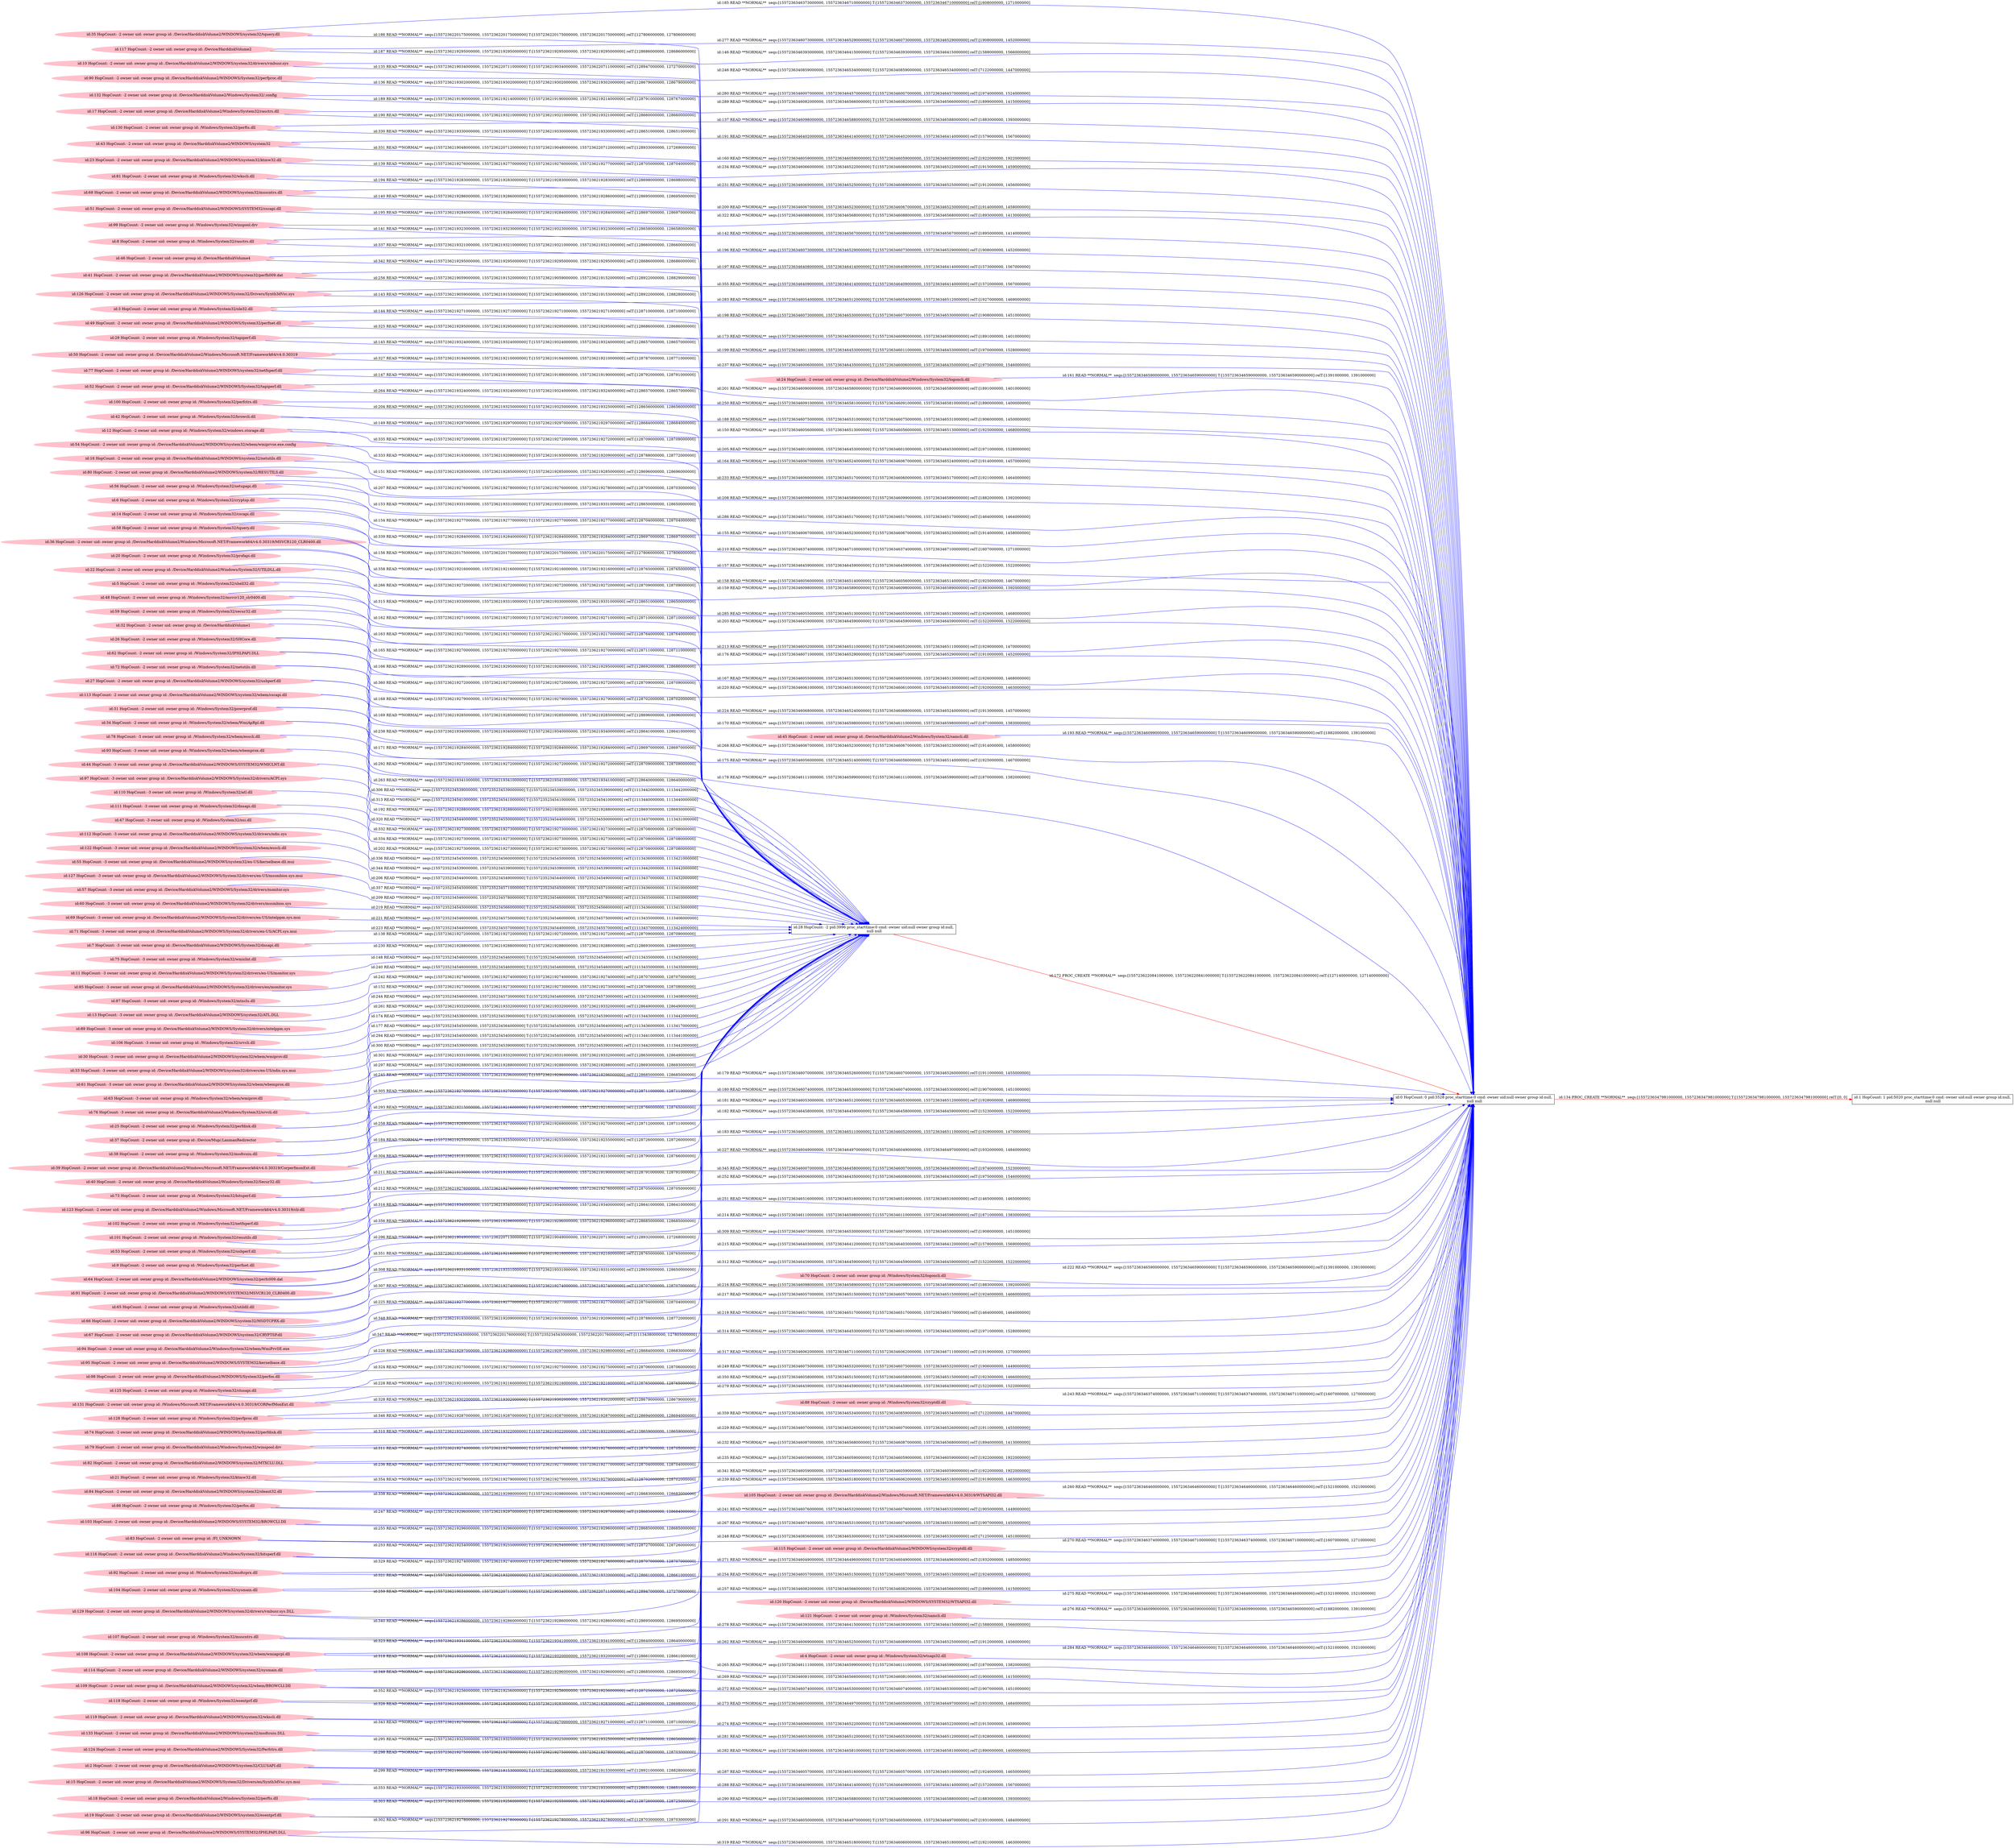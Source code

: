 digraph  {
rankdir=LR
"0"[color=black,label="id:0 HopCount: 0 pid:3528 proc_starttime:0 cmd: owner uid:null owner group id:null,\n null null", shape=box,style=solid];
"1"[color=black,label="id:1 HopCount: 1 pid:5020 proc_starttime:0 cmd: owner uid:null owner group id:null,\n null null", shape=box,style=solid];
"0" -> "1" [id=134,__obj="PROC_CREATE"color=red,label="id:134 PROC_CREATE **NORMAL**  seqs:[1557236347981000000, 1557236347981000000] T:[1557236347981000000, 1557236347981000000] relT:[0, 0]",style=solid];
"10"[color=pink,label="id:10 HopCount: -2 owner uid: owner group id: /Device/HarddiskVolume2/WINDOWS/system32/drivers/vmbusr.sys ", shape=oval,style=filled];
"28"[color=black,label="id:28 HopCount: -2 pid:3996 proc_starttime:0 cmd: owner uid:null owner group id:null,\n null null", shape=box,style=solid];
"10" -> "28" [id=135,__obj="READ"color=blue,label="id:135 READ **NORMAL**  seqs:[1557236219034000000, 1557236220711000000] T:[1557236219034000000, 1557236220711000000] relT:[128947000000, 127270000000]",style=solid];
"90"[color=pink,label="id:90 HopCount: -2 owner uid: owner group id: /Device/HarddiskVolume2/WINDOWS/System32/perfproc.dll ", shape=oval,style=filled];
"90" -> "28" [id=136,__obj="READ"color=blue,label="id:136 READ **NORMAL**  seqs:[1557236219302000000, 1557236219302000000] T:[1557236219302000000, 1557236219302000000] relT:[128679000000, 128679000000]",style=solid];
"130"[color=pink,label="id:130 HopCount: -2 owner uid: owner group id: /Windows/System32/perfts.dll ", shape=oval,style=filled];
"130" -> "0" [id=137,__obj="READ"color=blue,label="id:137 READ **NORMAL**  seqs:[1557236346098000000, 1557236346588000000] T:[1557236346098000000, 1557236346588000000] relT:[1883000000, 1393000000]",style=solid];
"7"[color=pink,label="id:7 HopCount: -3 owner uid: owner group id: /Device/HarddiskVolume2/WINDOWS/System32/dnsapi.dll ", shape=oval,style=filled];
"7" -> "28" [id=138,__obj="READ"color=blue,label="id:138 READ **NORMAL**  seqs:[1557236219272000000, 1557236219272000000] T:[1557236219272000000, 1557236219272000000] relT:[128709000000, 128709000000]",style=solid];
"23"[color=pink,label="id:23 HopCount: -2 owner uid: owner group id: /Device/HarddiskVolume2/WINDOWS/system32/ktmw32.dll ", shape=oval,style=filled];
"23" -> "28" [id=139,__obj="READ"color=blue,label="id:139 READ **NORMAL**  seqs:[1557236219276000000, 1557236219277000000] T:[1557236219276000000, 1557236219277000000] relT:[128705000000, 128704000000]",style=solid];
"68"[color=pink,label="id:68 HopCount: -2 owner uid: owner group id: /Device/HarddiskVolume2/WINDOWS/system32/msscntrs.dll ", shape=oval,style=filled];
"68" -> "28" [id=140,__obj="READ"color=blue,label="id:140 READ **NORMAL**  seqs:[1557236219286000000, 1557236219286000000] T:[1557236219286000000, 1557236219286000000] relT:[128695000000, 128695000000]",style=solid];
"99"[color=pink,label="id:99 HopCount: -2 owner uid: owner group id: /Windows/System32/winspool.drv ", shape=oval,style=filled];
"99" -> "28" [id=141,__obj="READ"color=blue,label="id:141 READ **NORMAL**  seqs:[1557236219323000000, 1557236219323000000] T:[1557236219323000000, 1557236219323000000] relT:[128658000000, 128658000000]",style=solid];
"8"[color=pink,label="id:8 HopCount: -2 owner uid: owner group id: /Windows/System32/rasctrs.dll ", shape=oval,style=filled];
"8" -> "0" [id=142,__obj="READ"color=blue,label="id:142 READ **NORMAL**  seqs:[1557236346086000000, 1557236346567000000] T:[1557236346086000000, 1557236346567000000] relT:[1895000000, 1414000000]",style=solid];
"126"[color=pink,label="id:126 HopCount: -2 owner uid: owner group id: /Device/HarddiskVolume2/WINDOWS/System32/Drivers/Synth3dVsc.sys ", shape=oval,style=filled];
"126" -> "28" [id=143,__obj="READ"color=blue,label="id:143 READ **NORMAL**  seqs:[1557236219059000000, 1557236219153000000] T:[1557236219059000000, 1557236219153000000] relT:[128922000000, 128828000000]",style=solid];
"3"[color=pink,label="id:3 HopCount: -2 owner uid: owner group id: /Windows/System32/ole32.dll ", shape=oval,style=filled];
"3" -> "28" [id=144,__obj="READ"color=blue,label="id:144 READ **NORMAL**  seqs:[1557236219271000000, 1557236219271000000] T:[1557236219271000000, 1557236219271000000] relT:[128710000000, 128710000000]",style=solid];
"29"[color=pink,label="id:29 HopCount: -2 owner uid: owner group id: /Windows/System32/tapiperf.dll ", shape=oval,style=filled];
"29" -> "28" [id=145,__obj="READ"color=blue,label="id:145 READ **NORMAL**  seqs:[1557236219324000000, 1557236219324000000] T:[1557236219324000000, 1557236219324000000] relT:[128657000000, 128657000000]",style=solid];
"10" -> "0" [id=146,__obj="READ"color=blue,label="id:146 READ **NORMAL**  seqs:[1557236346393000000, 1557236346415000000] T:[1557236346393000000, 1557236346415000000] relT:[1588000000, 1566000000]",style=solid];
"77"[color=pink,label="id:77 HopCount: -2 owner uid: owner group id: /Device/HarddiskVolume2/WINDOWS/system32/netfxperf.dll ", shape=oval,style=filled];
"77" -> "28" [id=147,__obj="READ"color=blue,label="id:147 READ **NORMAL**  seqs:[1557236219189000000, 1557236219190000000] T:[1557236219189000000, 1557236219190000000] relT:[128792000000, 128791000000]",style=solid];
"11"[color=pink,label="id:11 HopCount: -3 owner uid: owner group id: /Device/HarddiskVolume2/WINDOWS/System32/drivers/en-US/monitor.sys ", shape=oval,style=filled];
"11" -> "28" [id=148,__obj="READ"color=blue,label="id:148 READ **NORMAL**  seqs:[1557235234546000000, 1557235234546000000] T:[1557235234546000000, 1557235234546000000] relT:[1113435000000, 1113435000000]",style=solid];
"42"[color=pink,label="id:42 HopCount: -2 owner uid: owner group id: /Windows/System32/browcli.dll ", shape=oval,style=filled];
"42" -> "28" [id=149,__obj="READ"color=blue,label="id:149 READ **NORMAL**  seqs:[1557236219297000000, 1557236219297000000] T:[1557236219297000000, 1557236219297000000] relT:[128684000000, 128684000000]",style=solid];
"12"[color=pink,label="id:12 HopCount: -2 owner uid: owner group id: /Windows/System32/windows.storage.dll ", shape=oval,style=filled];
"12" -> "0" [id=150,__obj="READ"color=blue,label="id:150 READ **NORMAL**  seqs:[1557236346056000000, 1557236346513000000] T:[1557236346056000000, 1557236346513000000] relT:[1925000000, 1468000000]",style=solid];
"16"[color=pink,label="id:16 HopCount: -2 owner uid: owner group id: /Device/HarddiskVolume2/WINDOWS/system32/netutils.dll ", shape=oval,style=filled];
"16" -> "28" [id=151,__obj="READ"color=blue,label="id:151 READ **NORMAL**  seqs:[1557236219285000000, 1557236219285000000] T:[1557236219285000000, 1557236219285000000] relT:[128696000000, 128696000000]",style=solid];
"13"[color=pink,label="id:13 HopCount: -3 owner uid: owner group id: /Device/HarddiskVolume2/WINDOWS/system32/ATL.DLL ", shape=oval,style=filled];
"13" -> "28" [id=152,__obj="READ"color=blue,label="id:152 READ **NORMAL**  seqs:[1557236219273000000, 1557236219273000000] T:[1557236219273000000, 1557236219273000000] relT:[128708000000, 128708000000]",style=solid];
"56"[color=pink,label="id:56 HopCount: -2 owner uid: owner group id: /Windows/System32/setupapi.dll ", shape=oval,style=filled];
"56" -> "28" [id=153,__obj="READ"color=blue,label="id:153 READ **NORMAL**  seqs:[1557236219331000000, 1557236219331000000] T:[1557236219331000000, 1557236219331000000] relT:[128650000000, 128650000000]",style=solid];
"6"[color=pink,label="id:6 HopCount: -2 owner uid: owner group id: /Windows/System32/cryptsp.dll ", shape=oval,style=filled];
"6" -> "28" [id=154,__obj="READ"color=blue,label="id:154 READ **NORMAL**  seqs:[1557236219277000000, 1557236219277000000] T:[1557236219277000000, 1557236219277000000] relT:[128704000000, 128704000000]",style=solid];
"14"[color=pink,label="id:14 HopCount: -2 owner uid: owner group id: /Windows/System32/cscapi.dll ", shape=oval,style=filled];
"14" -> "0" [id=155,__obj="READ"color=blue,label="id:155 READ **NORMAL**  seqs:[1557236346067000000, 1557236346523000000] T:[1557236346067000000, 1557236346523000000] relT:[1914000000, 1458000000]",style=solid];
"58"[color=pink,label="id:58 HopCount: -2 owner uid: owner group id: /Windows/System32/tquery.dll ", shape=oval,style=filled];
"58" -> "28" [id=156,__obj="READ"color=blue,label="id:156 READ **NORMAL**  seqs:[1557236220175000000, 1557236220175000000] T:[1557236220175000000, 1557236220175000000] relT:[127806000000, 127806000000]",style=solid];
"36"[color=pink,label="id:36 HopCount: -2 owner uid: owner group id: /Device/HarddiskVolume2/Windows/Microsoft.NET/Framework64/v4.0.30319/MSVCR120_CLR0400.dll ", shape=oval,style=filled];
"36" -> "0" [id=157,__obj="READ"color=blue,label="id:157 READ **NORMAL**  seqs:[1557236346459000000, 1557236346459000000] T:[1557236346459000000, 1557236346459000000] relT:[1522000000, 1522000000]",style=solid];
"20"[color=pink,label="id:20 HopCount: -2 owner uid: owner group id: /Windows/System32/profapi.dll ", shape=oval,style=filled];
"20" -> "0" [id=158,__obj="READ"color=blue,label="id:158 READ **NORMAL**  seqs:[1557236346056000000, 1557236346514000000] T:[1557236346056000000, 1557236346514000000] relT:[1925000000, 1467000000]",style=solid];
"22"[color=pink,label="id:22 HopCount: -2 owner uid: owner group id: /Device/HarddiskVolume2/Windows/System32/UTILDLL.dll ", shape=oval,style=filled];
"22" -> "0" [id=159,__obj="READ"color=blue,label="id:159 READ **NORMAL**  seqs:[1557236346098000000, 1557236346589000000] T:[1557236346098000000, 1557236346589000000] relT:[1883000000, 1392000000]",style=solid];
"23" -> "0" [id=160,__obj="READ"color=blue,label="id:160 READ **NORMAL**  seqs:[1557236346059000000, 1557236346059000000] T:[1557236346059000000, 1557236346059000000] relT:[1922000000, 1922000000]",style=solid];
"24"[color=pink,label="id:24 HopCount: -2 owner uid: owner group id: /Device/HarddiskVolume2/Windows/System32/logoncli.dll ", shape=oval,style=filled];
"24" -> "0" [id=161,__obj="READ"color=blue,label="id:161 READ **NORMAL**  seqs:[1557236346590000000, 1557236346590000000] T:[1557236346590000000, 1557236346590000000] relT:[1391000000, 1391000000]",style=solid];
"5"[color=pink,label="id:5 HopCount: -2 owner uid: owner group id: /Windows/System32/shell32.dll ", shape=oval,style=filled];
"5" -> "28" [id=162,__obj="READ"color=blue,label="id:162 READ **NORMAL**  seqs:[1557236219271000000, 1557236219271000000] T:[1557236219271000000, 1557236219271000000] relT:[128710000000, 128710000000]",style=solid];
"48"[color=pink,label="id:48 HopCount: -2 owner uid: owner group id: /Windows/System32/msvcr120_clr0400.dll ", shape=oval,style=filled];
"48" -> "28" [id=163,__obj="READ"color=blue,label="id:163 READ **NORMAL**  seqs:[1557236219217000000, 1557236219217000000] T:[1557236219217000000, 1557236219217000000] relT:[128764000000, 128764000000]",style=solid];
"16" -> "0" [id=164,__obj="READ"color=blue,label="id:164 READ **NORMAL**  seqs:[1557236346067000000, 1557236346524000000] T:[1557236346067000000, 1557236346524000000] relT:[1914000000, 1457000000]",style=solid];
"59"[color=pink,label="id:59 HopCount: -2 owner uid: owner group id: /Windows/System32/secur32.dll ", shape=oval,style=filled];
"59" -> "28" [id=165,__obj="READ"color=blue,label="id:165 READ **NORMAL**  seqs:[1557236219270000000, 1557236219270000000] T:[1557236219270000000, 1557236219270000000] relT:[128711000000, 128711000000]",style=solid];
"32"[color=pink,label="id:32 HopCount: -2 owner uid: owner group id: /Device/HarddiskVolume1 ", shape=oval,style=filled];
"32" -> "28" [id=166,__obj="READ"color=blue,label="id:166 READ **NORMAL**  seqs:[1557236219289000000, 1557236219295000000] T:[1557236219289000000, 1557236219295000000] relT:[128692000000, 128686000000]",style=solid];
"26"[color=pink,label="id:26 HopCount: -2 owner uid: owner group id: /Windows/System32/SHCore.dll ", shape=oval,style=filled];
"26" -> "0" [id=167,__obj="READ"color=blue,label="id:167 READ **NORMAL**  seqs:[1557236346055000000, 1557236346513000000] T:[1557236346055000000, 1557236346513000000] relT:[1926000000, 1468000000]",style=solid];
"62"[color=pink,label="id:62 HopCount: -2 owner uid: owner group id: /Windows/System32/IPHLPAPI.DLL ", shape=oval,style=filled];
"62" -> "28" [id=168,__obj="READ"color=blue,label="id:168 READ **NORMAL**  seqs:[1557236219279000000, 1557236219279000000] T:[1557236219279000000, 1557236219279000000] relT:[128702000000, 128702000000]",style=solid];
"72"[color=pink,label="id:72 HopCount: -2 owner uid: owner group id: /Windows/System32/netutils.dll ", shape=oval,style=filled];
"72" -> "28" [id=169,__obj="READ"color=blue,label="id:169 READ **NORMAL**  seqs:[1557236219285000000, 1557236219285000000] T:[1557236219285000000, 1557236219285000000] relT:[128696000000, 128696000000]",style=solid];
"27"[color=pink,label="id:27 HopCount: -2 owner uid: owner group id: /Device/HarddiskVolume2/WINDOWS/system32/usbperf.dll ", shape=oval,style=filled];
"27" -> "0" [id=170,__obj="READ"color=blue,label="id:170 READ **NORMAL**  seqs:[1557236346110000000, 1557236346598000000] T:[1557236346110000000, 1557236346598000000] relT:[1871000000, 1383000000]",style=solid];
"113"[color=pink,label="id:113 HopCount: -2 owner uid: owner group id: /Device/HarddiskVolume2/WINDOWS/system32/wbem/cscapi.dll ", shape=oval,style=filled];
"113" -> "28" [id=171,__obj="READ"color=blue,label="id:171 READ **NORMAL**  seqs:[1557236219284000000, 1557236219284000000] T:[1557236219284000000, 1557236219284000000] relT:[128697000000, 128697000000]",style=solid];
"28" -> "0" [id=172,__obj="PROC_CREATE"color=red,label="id:172 PROC_CREATE **NORMAL**  seqs:[1557236220841000000, 1557236220841000000] T:[1557236220841000000, 1557236220841000000] relT:[127140000000, 127140000000]",style=solid];
"29" -> "0" [id=173,__obj="READ"color=blue,label="id:173 READ **NORMAL**  seqs:[1557236346090000000, 1557236346580000000] T:[1557236346090000000, 1557236346580000000] relT:[1891000000, 1401000000]",style=solid];
"30"[color=pink,label="id:30 HopCount: -3 owner uid: owner group id: /Device/HarddiskVolume2/WINDOWS/system32/wbem/wmiprov.dll ", shape=oval,style=filled];
"30" -> "28" [id=174,__obj="READ"color=blue,label="id:174 READ **NORMAL**  seqs:[1557235234538000000, 1557235234539000000] T:[1557235234538000000, 1557235234539000000] relT:[1113443000000, 1113442000000]",style=solid];
"31"[color=pink,label="id:31 HopCount: -2 owner uid: owner group id: /Windows/System32/powrprof.dll ", shape=oval,style=filled];
"31" -> "0" [id=175,__obj="READ"color=blue,label="id:175 READ **NORMAL**  seqs:[1557236346056000000, 1557236346514000000] T:[1557236346056000000, 1557236346514000000] relT:[1925000000, 1467000000]",style=solid];
"32" -> "0" [id=176,__obj="READ"color=blue,label="id:176 READ **NORMAL**  seqs:[1557236346071000000, 1557236346529000000] T:[1557236346071000000, 1557236346529000000] relT:[1910000000, 1452000000]",style=solid];
"33"[color=pink,label="id:33 HopCount: -3 owner uid: owner group id: /Device/HarddiskVolume2/WINDOWS/system32/drivers/en-US/ndis.sys.mui ", shape=oval,style=filled];
"33" -> "28" [id=177,__obj="READ"color=blue,label="id:177 READ **NORMAL**  seqs:[1557235234545000000, 1557235234564000000] T:[1557235234545000000, 1557235234564000000] relT:[1113436000000, 1113417000000]",style=solid];
"34"[color=pink,label="id:34 HopCount: -2 owner uid: owner group id: /Windows/System32/wbem/WmiApRpl.dll ", shape=oval,style=filled];
"34" -> "0" [id=178,__obj="READ"color=blue,label="id:178 READ **NORMAL**  seqs:[1557236346111000000, 1557236346599000000] T:[1557236346111000000, 1557236346599000000] relT:[1870000000, 1382000000]",style=solid];
"25"[color=pink,label="id:25 HopCount: -2 owner uid: owner group id: /Windows/System32/perfdisk.dll ", shape=oval,style=filled];
"25" -> "0" [id=179,__obj="READ"color=blue,label="id:179 READ **NORMAL**  seqs:[1557236346070000000, 1557236346526000000] T:[1557236346070000000, 1557236346526000000] relT:[1911000000, 1455000000]",style=solid];
"37"[color=pink,label="id:37 HopCount: -2 owner uid: owner group id: /Device/Mup/;LanmanRedirector ", shape=oval,style=filled];
"37" -> "0" [id=180,__obj="READ"color=blue,label="id:180 READ **NORMAL**  seqs:[1557236346074000000, 1557236346530000000] T:[1557236346074000000, 1557236346530000000] relT:[1907000000, 1451000000]",style=solid];
"38"[color=pink,label="id:38 HopCount: -2 owner uid: owner group id: /Windows/System32/msdtcuiu.dll ", shape=oval,style=filled];
"38" -> "0" [id=181,__obj="READ"color=blue,label="id:181 READ **NORMAL**  seqs:[1557236346053000000, 1557236346512000000] T:[1557236346053000000, 1557236346512000000] relT:[1928000000, 1469000000]",style=solid];
"39"[color=pink,label="id:39 HopCount: -2 owner uid: owner group id: /Device/HarddiskVolume2/Windows/Microsoft.NET/Framework64/v4.0.30319/CorperfmonExt.dll ", shape=oval,style=filled];
"39" -> "0" [id=182,__obj="READ"color=blue,label="id:182 READ **NORMAL**  seqs:[1557236346458000000, 1557236346459000000] T:[1557236346458000000, 1557236346459000000] relT:[1523000000, 1522000000]",style=solid];
"40"[color=pink,label="id:40 HopCount: -2 owner uid: owner group id: /Device/HarddiskVolume2/Windows/System32/Secur32.dll ", shape=oval,style=filled];
"40" -> "0" [id=183,__obj="READ"color=blue,label="id:183 READ **NORMAL**  seqs:[1557236346052000000, 1557236346511000000] T:[1557236346052000000, 1557236346511000000] relT:[1929000000, 1470000000]",style=solid];
"73"[color=pink,label="id:73 HopCount: -2 owner uid: owner group id: /Windows/System32/bitsperf.dll ", shape=oval,style=filled];
"73" -> "28" [id=184,__obj="READ"color=blue,label="id:184 READ **NORMAL**  seqs:[1557236219255000000, 1557236219255000000] T:[1557236219255000000, 1557236219255000000] relT:[128726000000, 128726000000]",style=solid];
"35"[color=pink,label="id:35 HopCount: -2 owner uid: owner group id: /Device/HarddiskVolume2/WINDOWS/system32/tquery.dll ", shape=oval,style=filled];
"35" -> "0" [id=185,__obj="READ"color=blue,label="id:185 READ **NORMAL**  seqs:[1557236346373000000, 1557236346710000000] T:[1557236346373000000, 1557236346710000000] relT:[1608000000, 1271000000]",style=solid];
"35" -> "28" [id=186,__obj="READ"color=blue,label="id:186 READ **NORMAL**  seqs:[1557236220175000000, 1557236220175000000] T:[1557236220175000000, 1557236220175000000] relT:[127806000000, 127806000000]",style=solid];
"117"[color=pink,label="id:117 HopCount: -2 owner uid: owner group id: /Device/HarddiskVolume2 ", shape=oval,style=filled];
"117" -> "28" [id=187,__obj="READ"color=blue,label="id:187 READ **NORMAL**  seqs:[1557236219295000000, 1557236219295000000] T:[1557236219295000000, 1557236219295000000] relT:[128686000000, 128686000000]",style=solid];
"42" -> "0" [id=188,__obj="READ"color=blue,label="id:188 READ **NORMAL**  seqs:[1557236346075000000, 1557236346531000000] T:[1557236346075000000, 1557236346531000000] relT:[1906000000, 1450000000]",style=solid];
"132"[color=pink,label="id:132 HopCount: -2 owner uid: owner group id: /Device/HarddiskVolume2/Windows/System32/.config ", shape=oval,style=filled];
"132" -> "28" [id=189,__obj="READ"color=blue,label="id:189 READ **NORMAL**  seqs:[1557236219190000000, 1557236219214000000] T:[1557236219190000000, 1557236219214000000] relT:[128791000000, 128767000000]",style=solid];
"17"[color=pink,label="id:17 HopCount: -2 owner uid: owner group id: /Device/HarddiskVolume2/Windows/System32/rasctrs.dll ", shape=oval,style=filled];
"17" -> "28" [id=190,__obj="READ"color=blue,label="id:190 READ **NORMAL**  seqs:[1557236219321000000, 1557236219321000000] T:[1557236219321000000, 1557236219321000000] relT:[128660000000, 128660000000]",style=solid];
"43"[color=pink,label="id:43 HopCount: -2 owner uid: owner group id: /Device/HarddiskVolume2/WINDOWS/system32 ", shape=oval,style=filled];
"43" -> "0" [id=191,__obj="READ"color=blue,label="id:191 READ **NORMAL**  seqs:[1557236346402000000, 1557236346414000000] T:[1557236346402000000, 1557236346414000000] relT:[1579000000, 1567000000]",style=solid];
"44"[color=pink,label="id:44 HopCount: -3 owner uid: owner group id: /Device/HarddiskVolume2/WINDOWS/SYSTEM32/WMICLNT.dll ", shape=oval,style=filled];
"44" -> "28" [id=192,__obj="READ"color=blue,label="id:192 READ **NORMAL**  seqs:[1557236219288000000, 1557236219288000000] T:[1557236219288000000, 1557236219288000000] relT:[128693000000, 128693000000]",style=solid];
"45"[color=pink,label="id:45 HopCount: -2 owner uid: owner group id: /Device/HarddiskVolume2/Windows/System32/samcli.dll ", shape=oval,style=filled];
"45" -> "0" [id=193,__obj="READ"color=blue,label="id:193 READ **NORMAL**  seqs:[1557236346099000000, 1557236346590000000] T:[1557236346099000000, 1557236346590000000] relT:[1882000000, 1391000000]",style=solid];
"81"[color=pink,label="id:81 HopCount: -2 owner uid: owner group id: /Windows/System32/wkscli.dll ", shape=oval,style=filled];
"81" -> "28" [id=194,__obj="READ"color=blue,label="id:194 READ **NORMAL**  seqs:[1557236219283000000, 1557236219283000000] T:[1557236219283000000, 1557236219283000000] relT:[128698000000, 128698000000]",style=solid];
"51"[color=pink,label="id:51 HopCount: -2 owner uid: owner group id: /Device/HarddiskVolume2/WINDOWS/SYSTEM32/cscapi.dll ", shape=oval,style=filled];
"51" -> "28" [id=195,__obj="READ"color=blue,label="id:195 READ **NORMAL**  seqs:[1557236219284000000, 1557236219284000000] T:[1557236219284000000, 1557236219284000000] relT:[128697000000, 128697000000]",style=solid];
"46"[color=pink,label="id:46 HopCount: -2 owner uid: owner group id: /Device/HarddiskVolume4 ", shape=oval,style=filled];
"46" -> "0" [id=196,__obj="READ"color=blue,label="id:196 READ **NORMAL**  seqs:[1557236346073000000, 1557236346529000000] T:[1557236346073000000, 1557236346529000000] relT:[1908000000, 1452000000]",style=solid];
"41"[color=pink,label="id:41 HopCount: -2 owner uid: owner group id: /Device/HarddiskVolume2/WINDOWS/system32/perfh009.dat ", shape=oval,style=filled];
"41" -> "0" [id=197,__obj="READ"color=blue,label="id:197 READ **NORMAL**  seqs:[1557236346408000000, 1557236346414000000] T:[1557236346408000000, 1557236346414000000] relT:[1573000000, 1567000000]",style=solid];
"49"[color=pink,label="id:49 HopCount: -2 owner uid: owner group id: /Device/HarddiskVolume2/WINDOWS/System32/perfnet.dll ", shape=oval,style=filled];
"49" -> "0" [id=198,__obj="READ"color=blue,label="id:198 READ **NORMAL**  seqs:[1557236346073000000, 1557236346530000000] T:[1557236346073000000, 1557236346530000000] relT:[1908000000, 1451000000]",style=solid];
"50"[color=pink,label="id:50 HopCount: -2 owner uid: owner group id: /Device/HarddiskVolume2/Windows/Microsoft.NET/Framework64/v4.0.30319 ", shape=oval,style=filled];
"50" -> "0" [id=199,__obj="READ"color=blue,label="id:199 READ **NORMAL**  seqs:[1557236346011000000, 1557236346453000000] T:[1557236346011000000, 1557236346453000000] relT:[1970000000, 1528000000]",style=solid];
"51" -> "0" [id=200,__obj="READ"color=blue,label="id:200 READ **NORMAL**  seqs:[1557236346067000000, 1557236346523000000] T:[1557236346067000000, 1557236346523000000] relT:[1914000000, 1458000000]",style=solid];
"52"[color=pink,label="id:52 HopCount: -2 owner uid: owner group id: /Device/HarddiskVolume2/WINDOWS/System32/tapiperf.dll ", shape=oval,style=filled];
"52" -> "0" [id=201,__obj="READ"color=blue,label="id:201 READ **NORMAL**  seqs:[1557236346090000000, 1557236346580000000] T:[1557236346090000000, 1557236346580000000] relT:[1891000000, 1401000000]",style=solid];
"47"[color=pink,label="id:47 HopCount: -3 owner uid: owner group id: /Windows/System32/nsi.dll ", shape=oval,style=filled];
"47" -> "28" [id=202,__obj="READ"color=blue,label="id:202 READ **NORMAL**  seqs:[1557236219273000000, 1557236219273000000] T:[1557236219273000000, 1557236219273000000] relT:[128708000000, 128708000000]",style=solid];
"48" -> "0" [id=203,__obj="READ"color=blue,label="id:203 READ **NORMAL**  seqs:[1557236346459000000, 1557236346459000000] T:[1557236346459000000, 1557236346459000000] relT:[1522000000, 1522000000]",style=solid];
"100"[color=pink,label="id:100 HopCount: -2 owner uid: owner group id: /Windows/System32/perfctrs.dll ", shape=oval,style=filled];
"100" -> "28" [id=204,__obj="READ"color=blue,label="id:204 READ **NORMAL**  seqs:[1557236219325000000, 1557236219325000000] T:[1557236219325000000, 1557236219325000000] relT:[128656000000, 128656000000]",style=solid];
"54"[color=pink,label="id:54 HopCount: -2 owner uid: owner group id: /Device/HarddiskVolume2/WINDOWS/system32/wbem/wmiprvse.exe.config ", shape=oval,style=filled];
"54" -> "0" [id=205,__obj="READ"color=blue,label="id:205 READ **NORMAL**  seqs:[1557236346010000000, 1557236346453000000] T:[1557236346010000000, 1557236346453000000] relT:[1971000000, 1528000000]",style=solid];
"55"[color=pink,label="id:55 HopCount: -3 owner uid: owner group id: /Device/HarddiskVolume2/WINDOWS/system32/en-US/kernelbase.dll.mui ", shape=oval,style=filled];
"55" -> "28" [id=206,__obj="READ"color=blue,label="id:206 READ **NORMAL**  seqs:[1557235234544000000, 1557235234549000000] T:[1557235234544000000, 1557235234549000000] relT:[1113437000000, 1113432000000]",style=solid];
"80"[color=pink,label="id:80 HopCount: -2 owner uid: owner group id: /Device/HarddiskVolume2/WINDOWS/system32/RESUTILS.dll ", shape=oval,style=filled];
"80" -> "28" [id=207,__obj="READ"color=blue,label="id:207 READ **NORMAL**  seqs:[1557236219276000000, 1557236219278000000] T:[1557236219276000000, 1557236219278000000] relT:[128705000000, 128703000000]",style=solid];
"56" -> "0" [id=208,__obj="READ"color=blue,label="id:208 READ **NORMAL**  seqs:[1557236346099000000, 1557236346589000000] T:[1557236346099000000, 1557236346589000000] relT:[1882000000, 1392000000]",style=solid];
"57"[color=pink,label="id:57 HopCount: -3 owner uid: owner group id: /Device/HarddiskVolume2/WINDOWS/System32/drivers/monitor.sys ", shape=oval,style=filled];
"57" -> "28" [id=209,__obj="READ"color=blue,label="id:209 READ **NORMAL**  seqs:[1557235234546000000, 1557235234578000000] T:[1557235234546000000, 1557235234578000000] relT:[1113435000000, 1113403000000]",style=solid];
"58" -> "0" [id=210,__obj="READ"color=blue,label="id:210 READ **NORMAL**  seqs:[1557236346374000000, 1557236346710000000] T:[1557236346374000000, 1557236346710000000] relT:[1607000000, 1271000000]",style=solid];
"102"[color=pink,label="id:102 HopCount: -2 owner uid: owner group id: /Windows/System32/netfxperf.dll ", shape=oval,style=filled];
"102" -> "28" [id=211,__obj="READ"color=blue,label="id:211 READ **NORMAL**  seqs:[1557236219190000000, 1557236219190000000] T:[1557236219190000000, 1557236219190000000] relT:[128791000000, 128791000000]",style=solid];
"101"[color=pink,label="id:101 HopCount: -2 owner uid: owner group id: /Windows/System32/resutils.dll ", shape=oval,style=filled];
"101" -> "28" [id=212,__obj="READ"color=blue,label="id:212 READ **NORMAL**  seqs:[1557236219276000000, 1557236219276000000] T:[1557236219276000000, 1557236219276000000] relT:[128705000000, 128705000000]",style=solid];
"59" -> "0" [id=213,__obj="READ"color=blue,label="id:213 READ **NORMAL**  seqs:[1557236346052000000, 1557236346511000000] T:[1557236346052000000, 1557236346511000000] relT:[1929000000, 1470000000]",style=solid];
"53"[color=pink,label="id:53 HopCount: -2 owner uid: owner group id: /Windows/System32/usbperf.dll ", shape=oval,style=filled];
"53" -> "0" [id=214,__obj="READ"color=blue,label="id:214 READ **NORMAL**  seqs:[1557236346110000000, 1557236346598000000] T:[1557236346110000000, 1557236346598000000] relT:[1871000000, 1383000000]",style=solid];
"64"[color=pink,label="id:64 HopCount: -2 owner uid: owner group id: /Device/HarddiskVolume2/WINDOWS/system32/perfc009.dat ", shape=oval,style=filled];
"64" -> "0" [id=215,__obj="READ"color=blue,label="id:215 READ **NORMAL**  seqs:[1557236346403000000, 1557236346412000000] T:[1557236346403000000, 1557236346412000000] relT:[1578000000, 1569000000]",style=solid];
"65"[color=pink,label="id:65 HopCount: -2 owner uid: owner group id: /Windows/System32/utildll.dll ", shape=oval,style=filled];
"65" -> "0" [id=216,__obj="READ"color=blue,label="id:216 READ **NORMAL**  seqs:[1557236346098000000, 1557236346589000000] T:[1557236346098000000, 1557236346589000000] relT:[1883000000, 1392000000]",style=solid];
"66"[color=pink,label="id:66 HopCount: -2 owner uid: owner group id: /Device/HarddiskVolume2/WINDOWS/system32/MSDTCPRX.dll ", shape=oval,style=filled];
"66" -> "0" [id=217,__obj="READ"color=blue,label="id:217 READ **NORMAL**  seqs:[1557236346057000000, 1557236346515000000] T:[1557236346057000000, 1557236346515000000] relT:[1924000000, 1466000000]",style=solid];
"67"[color=pink,label="id:67 HopCount: -2 owner uid: owner group id: /Device/HarddiskVolume2/WINDOWS/system32/CRYPTSP.dll ", shape=oval,style=filled];
"67" -> "0" [id=218,__obj="READ"color=blue,label="id:218 READ **NORMAL**  seqs:[1557236346517000000, 1557236346517000000] T:[1557236346517000000, 1557236346517000000] relT:[1464000000, 1464000000]",style=solid];
"60"[color=pink,label="id:60 HopCount: -3 owner uid: owner group id: /Device/HarddiskVolume2/WINDOWS/System32/drivers/mssmbios.sys ", shape=oval,style=filled];
"60" -> "28" [id=219,__obj="READ"color=blue,label="id:219 READ **NORMAL**  seqs:[1557235234545000000, 1557235234566000000] T:[1557235234545000000, 1557235234566000000] relT:[1113436000000, 1113415000000]",style=solid];
"62" -> "0" [id=220,__obj="READ"color=blue,label="id:220 READ **NORMAL**  seqs:[1557236346061000000, 1557236346518000000] T:[1557236346061000000, 1557236346518000000] relT:[1920000000, 1463000000]",style=solid];
"69"[color=pink,label="id:69 HopCount: -3 owner uid: owner group id: /Device/HarddiskVolume2/WINDOWS/System32/drivers/en-US/intelppm.sys.mui ", shape=oval,style=filled];
"69" -> "28" [id=221,__obj="READ"color=blue,label="id:221 READ **NORMAL**  seqs:[1557235234546000000, 1557235234575000000] T:[1557235234546000000, 1557235234575000000] relT:[1113435000000, 1113406000000]",style=solid];
"70"[color=pink,label="id:70 HopCount: -2 owner uid: owner group id: /Windows/System32/logoncli.dll ", shape=oval,style=filled];
"70" -> "0" [id=222,__obj="READ"color=blue,label="id:222 READ **NORMAL**  seqs:[1557236346590000000, 1557236346590000000] T:[1557236346590000000, 1557236346590000000] relT:[1391000000, 1391000000]",style=solid];
"71"[color=pink,label="id:71 HopCount: -3 owner uid: owner group id: /Device/HarddiskVolume2/WINDOWS/System32/drivers/en-US/ACPI.sys.mui ", shape=oval,style=filled];
"71" -> "28" [id=223,__obj="READ"color=blue,label="id:223 READ **NORMAL**  seqs:[1557235234544000000, 1557235234557000000] T:[1557235234544000000, 1557235234557000000] relT:[1113437000000, 1113424000000]",style=solid];
"72" -> "0" [id=224,__obj="READ"color=blue,label="id:224 READ **NORMAL**  seqs:[1557236346068000000, 1557236346524000000] T:[1557236346068000000, 1557236346524000000] relT:[1913000000, 1457000000]",style=solid];
"67" -> "28" [id=225,__obj="READ"color=blue,label="id:225 READ **NORMAL**  seqs:[1557236219277000000, 1557236219277000000] T:[1557236219277000000, 1557236219277000000] relT:[128704000000, 128704000000]",style=solid];
"98"[color=pink,label="id:98 HopCount: -2 owner uid: owner group id: /Device/HarddiskVolume2/WINDOWS/System32/perfos.dll ", shape=oval,style=filled];
"98" -> "28" [id=226,__obj="READ"color=blue,label="id:226 READ **NORMAL**  seqs:[1557236219297000000, 1557236219298000000] T:[1557236219297000000, 1557236219298000000] relT:[128684000000, 128683000000]",style=solid];
"73" -> "0" [id=227,__obj="READ"color=blue,label="id:227 READ **NORMAL**  seqs:[1557236346049000000, 1557236346497000000] T:[1557236346049000000, 1557236346497000000] relT:[1932000000, 1484000000]",style=solid];
"131"[color=pink,label="id:131 HopCount: -2 owner uid: owner group id: /Windows/Microsoft.NET/Framework64/v4.0.30319/CORPerfMonExt.dll ", shape=oval,style=filled];
"131" -> "28" [id=228,__obj="READ"color=blue,label="id:228 READ **NORMAL**  seqs:[1557236219216000000, 1557236219216000000] T:[1557236219216000000, 1557236219216000000] relT:[128765000000, 128765000000]",style=solid];
"74"[color=pink,label="id:74 HopCount: -2 owner uid: owner group id: /Device/HarddiskVolume2/WINDOWS/System32/perfdisk.dll ", shape=oval,style=filled];
"74" -> "0" [id=229,__obj="READ"color=blue,label="id:229 READ **NORMAL**  seqs:[1557236346070000000, 1557236346526000000] T:[1557236346070000000, 1557236346526000000] relT:[1911000000, 1455000000]",style=solid];
"75"[color=pink,label="id:75 HopCount: -3 owner uid: owner group id: /Windows/System32/wmiclnt.dll ", shape=oval,style=filled];
"75" -> "28" [id=230,__obj="READ"color=blue,label="id:230 READ **NORMAL**  seqs:[1557236219288000000, 1557236219288000000] T:[1557236219288000000, 1557236219288000000] relT:[128693000000, 128693000000]",style=solid];
"68" -> "0" [id=231,__obj="READ"color=blue,label="id:231 READ **NORMAL**  seqs:[1557236346069000000, 1557236346525000000] T:[1557236346069000000, 1557236346525000000] relT:[1912000000, 1456000000]",style=solid];
"79"[color=pink,label="id:79 HopCount: -2 owner uid: owner group id: /Device/HarddiskVolume2/Windows/System32/winspool.drv ", shape=oval,style=filled];
"79" -> "0" [id=232,__obj="READ"color=blue,label="id:232 READ **NORMAL**  seqs:[1557236346087000000, 1557236346568000000] T:[1557236346087000000, 1557236346568000000] relT:[1894000000, 1413000000]",style=solid];
"80" -> "0" [id=233,__obj="READ"color=blue,label="id:233 READ **NORMAL**  seqs:[1557236346060000000, 1557236346517000000] T:[1557236346060000000, 1557236346517000000] relT:[1921000000, 1464000000]",style=solid];
"81" -> "0" [id=234,__obj="READ"color=blue,label="id:234 READ **NORMAL**  seqs:[1557236346066000000, 1557236346522000000] T:[1557236346066000000, 1557236346522000000] relT:[1915000000, 1459000000]",style=solid];
"82"[color=pink,label="id:82 HopCount: -2 owner uid: owner group id: /Device/HarddiskVolume2/WINDOWS/system32/MTXCLU.DLL ", shape=oval,style=filled];
"82" -> "0" [id=235,__obj="READ"color=blue,label="id:235 READ **NORMAL**  seqs:[1557236346059000000, 1557236346059000000] T:[1557236346059000000, 1557236346059000000] relT:[1922000000, 1922000000]",style=solid];
"21"[color=pink,label="id:21 HopCount: -2 owner uid: owner group id: /Windows/System32/ktmw32.dll ", shape=oval,style=filled];
"21" -> "28" [id=236,__obj="READ"color=blue,label="id:236 READ **NORMAL**  seqs:[1557236219277000000, 1557236219277000000] T:[1557236219277000000, 1557236219277000000] relT:[128704000000, 128704000000]",style=solid];
"77" -> "0" [id=237,__obj="READ"color=blue,label="id:237 READ **NORMAL**  seqs:[1557236346006000000, 1557236346435000000] T:[1557236346006000000, 1557236346435000000] relT:[1975000000, 1546000000]",style=solid];
"27" -> "28" [id=238,__obj="READ"color=blue,label="id:238 READ **NORMAL**  seqs:[1557236219340000000, 1557236219340000000] T:[1557236219340000000, 1557236219340000000] relT:[128641000000, 128641000000]",style=solid];
"84"[color=pink,label="id:84 HopCount: -2 owner uid: owner group id: /Device/HarddiskVolume2/WINDOWS/system32/oleaut32.dll ", shape=oval,style=filled];
"84" -> "0" [id=239,__obj="READ"color=blue,label="id:239 READ **NORMAL**  seqs:[1557236346062000000, 1557236346518000000] T:[1557236346062000000, 1557236346518000000] relT:[1919000000, 1463000000]",style=solid];
"85"[color=pink,label="id:85 HopCount: -3 owner uid: owner group id: /Device/HarddiskVolume2/WINDOWS/System32/drivers/en/monitor.sys ", shape=oval,style=filled];
"85" -> "28" [id=240,__obj="READ"color=blue,label="id:240 READ **NORMAL**  seqs:[1557235234546000000, 1557235234546000000] T:[1557235234546000000, 1557235234546000000] relT:[1113435000000, 1113435000000]",style=solid];
"86"[color=pink,label="id:86 HopCount: -2 owner uid: owner group id: /Windows/System32/perfos.dll ", shape=oval,style=filled];
"86" -> "0" [id=241,__obj="READ"color=blue,label="id:241 READ **NORMAL**  seqs:[1557236346076000000, 1557236346532000000] T:[1557236346076000000, 1557236346532000000] relT:[1905000000, 1449000000]",style=solid];
"87"[color=pink,label="id:87 HopCount: -3 owner uid: owner group id: /Windows/System32/mtxclu.dll ", shape=oval,style=filled];
"87" -> "28" [id=242,__obj="READ"color=blue,label="id:242 READ **NORMAL**  seqs:[1557236219274000000, 1557236219274000000] T:[1557236219274000000, 1557236219274000000] relT:[128707000000, 128707000000]",style=solid];
"88"[color=pink,label="id:88 HopCount: -2 owner uid: owner group id: /Windows/System32/cryptdll.dll ", shape=oval,style=filled];
"88" -> "0" [id=243,__obj="READ"color=blue,label="id:243 READ **NORMAL**  seqs:[1557236346374000000, 1557236346711000000] T:[1557236346374000000, 1557236346711000000] relT:[1607000000, 1270000000]",style=solid];
"89"[color=pink,label="id:89 HopCount: -3 owner uid: owner group id: /Device/HarddiskVolume2/WINDOWS/System32/drivers/intelppm.sys ", shape=oval,style=filled];
"89" -> "28" [id=244,__obj="READ"color=blue,label="id:244 READ **NORMAL**  seqs:[1557235234546000000, 1557235234573000000] T:[1557235234546000000, 1557235234573000000] relT:[1113435000000, 1113408000000]",style=solid];
"37" -> "28" [id=245,__obj="READ"color=blue,label="id:245 READ **NORMAL**  seqs:[1557236219296000000, 1557236219296000000] T:[1557236219296000000, 1557236219296000000] relT:[128685000000, 128685000000]",style=solid];
"90" -> "0" [id=246,__obj="READ"color=blue,label="id:246 READ **NORMAL**  seqs:[1557236340859000000, 1557236346534000000] T:[1557236340859000000, 1557236346534000000] relT:[7122000000, 1447000000]",style=solid];
"103"[color=pink,label="id:103 HopCount: -2 owner uid: owner group id: /Device/HarddiskVolume2/WINDOWS/SYSTEM32/BROWCLI.Dll ", shape=oval,style=filled];
"103" -> "28" [id=247,__obj="READ"color=blue,label="id:247 READ **NORMAL**  seqs:[1557236219296000000, 1557236219297000000] T:[1557236219296000000, 1557236219297000000] relT:[128685000000, 128684000000]",style=solid];
"83"[color=pink,label="id:83 HopCount: -2 owner uid: owner group id: /FI_UNKNOWN ", shape=oval,style=filled];
"83" -> "0" [id=248,__obj="READ"color=blue,label="id:248 READ **NORMAL**  seqs:[1557236340856000000, 1557236346530000000] T:[1557236340856000000, 1557236346530000000] relT:[7125000000, 1451000000]",style=solid];
"98" -> "0" [id=249,__obj="READ"color=blue,label="id:249 READ **NORMAL**  seqs:[1557236346075000000, 1557236346532000000] T:[1557236346075000000, 1557236346532000000] relT:[1906000000, 1449000000]",style=solid];
"100" -> "0" [id=250,__obj="READ"color=blue,label="id:250 READ **NORMAL**  seqs:[1557236346091000000, 1557236346581000000] T:[1557236346091000000, 1557236346581000000] relT:[1890000000, 1400000000]",style=solid];
"101" -> "0" [id=251,__obj="READ"color=blue,label="id:251 READ **NORMAL**  seqs:[1557236346516000000, 1557236346516000000] T:[1557236346516000000, 1557236346516000000] relT:[1465000000, 1465000000]",style=solid];
"102" -> "0" [id=252,__obj="READ"color=blue,label="id:252 READ **NORMAL**  seqs:[1557236346006000000, 1557236346435000000] T:[1557236346006000000, 1557236346435000000] relT:[1975000000, 1546000000]",style=solid];
"116"[color=pink,label="id:116 HopCount: -2 owner uid: owner group id: /Device/HarddiskVolume2/Windows/System32/bitsperf.dll ", shape=oval,style=filled];
"116" -> "28" [id=253,__obj="READ"color=blue,label="id:253 READ **NORMAL**  seqs:[1557236219254000000, 1557236219255000000] T:[1557236219254000000, 1557236219255000000] relT:[128727000000, 128726000000]",style=solid];
"92"[color=pink,label="id:92 HopCount: -2 owner uid: owner group id: /Windows/System32/msdtcprx.dll ", shape=oval,style=filled];
"92" -> "0" [id=254,__obj="READ"color=blue,label="id:254 READ **NORMAL**  seqs:[1557236346057000000, 1557236346515000000] T:[1557236346057000000, 1557236346515000000] relT:[1924000000, 1466000000]",style=solid];
"83" -> "28" [id=255,__obj="READ"color=blue,label="id:255 READ **NORMAL**  seqs:[1557236219296000000, 1557236219296000000] T:[1557236219296000000, 1557236219296000000] relT:[128685000000, 128685000000]",style=solid];
"41" -> "28" [id=256,__obj="READ"color=blue,label="id:256 READ **NORMAL**  seqs:[1557236219059000000, 1557236219152000000] T:[1557236219059000000, 1557236219152000000] relT:[128922000000, 128829000000]",style=solid];
"104"[color=pink,label="id:104 HopCount: -2 owner uid: owner group id: /Windows/System32/sysmain.dll ", shape=oval,style=filled];
"104" -> "0" [id=257,__obj="READ"color=blue,label="id:257 READ **NORMAL**  seqs:[1557236346082000000, 1557236346566000000] T:[1557236346082000000, 1557236346566000000] relT:[1899000000, 1415000000]",style=solid];
"40" -> "28" [id=258,__obj="READ"color=blue,label="id:258 READ **NORMAL**  seqs:[1557236219269000000, 1557236219270000000] T:[1557236219269000000, 1557236219270000000] relT:[128712000000, 128711000000]",style=solid];
"129"[color=pink,label="id:129 HopCount: -2 owner uid: owner group id: /Device/HarddiskVolume2/WINDOWS/system32/drivers/vmbusr.sys.DLL ", shape=oval,style=filled];
"129" -> "28" [id=259,__obj="READ"color=blue,label="id:259 READ **NORMAL**  seqs:[1557236219034000000, 1557236220711000000] T:[1557236219034000000, 1557236220711000000] relT:[128947000000, 127270000000]",style=solid];
"105"[color=pink,label="id:105 HopCount: -2 owner uid: owner group id: /Device/HarddiskVolume2/Windows/Microsoft.NET/Framework64/v4.0.30319/WTSAPI32.dll ", shape=oval,style=filled];
"105" -> "0" [id=260,__obj="READ"color=blue,label="id:260 READ **NORMAL**  seqs:[1557236346460000000, 1557236346460000000] T:[1557236346460000000, 1557236346460000000] relT:[1521000000, 1521000000]",style=solid];
"106"[color=pink,label="id:106 HopCount: -3 owner uid: owner group id: /Windows/System32/srvcli.dll ", shape=oval,style=filled];
"106" -> "28" [id=261,__obj="READ"color=blue,label="id:261 READ **NORMAL**  seqs:[1557236219332000000, 1557236219332000000] T:[1557236219332000000, 1557236219332000000] relT:[128649000000, 128649000000]",style=solid];
"107"[color=pink,label="id:107 HopCount: -2 owner uid: owner group id: /Windows/System32/msscntrs.dll ", shape=oval,style=filled];
"107" -> "0" [id=262,__obj="READ"color=blue,label="id:262 READ **NORMAL**  seqs:[1557236346069000000, 1557236346525000000] T:[1557236346069000000, 1557236346525000000] relT:[1912000000, 1456000000]",style=solid];
"34" -> "28" [id=263,__obj="READ"color=blue,label="id:263 READ **NORMAL**  seqs:[1557236219341000000, 1557236219341000000] T:[1557236219341000000, 1557236219341000000] relT:[128640000000, 128640000000]",style=solid];
"52" -> "28" [id=264,__obj="READ"color=blue,label="id:264 READ **NORMAL**  seqs:[1557236219324000000, 1557236219324000000] T:[1557236219324000000, 1557236219324000000] relT:[128657000000, 128657000000]",style=solid];
"108"[color=pink,label="id:108 HopCount: -2 owner uid: owner group id: /Device/HarddiskVolume2/WINDOWS/system32/wbem/wmiaprpl.dll ", shape=oval,style=filled];
"108" -> "0" [id=265,__obj="READ"color=blue,label="id:265 READ **NORMAL**  seqs:[1557236346111000000, 1557236346599000000] T:[1557236346111000000, 1557236346599000000] relT:[1870000000, 1382000000]",style=solid];
"20" -> "28" [id=266,__obj="READ"color=blue,label="id:266 READ **NORMAL**  seqs:[1557236219272000000, 1557236219272000000] T:[1557236219272000000, 1557236219272000000] relT:[128709000000, 128709000000]",style=solid];
"103" -> "0" [id=267,__obj="READ"color=blue,label="id:267 READ **NORMAL**  seqs:[1557236346074000000, 1557236346531000000] T:[1557236346074000000, 1557236346531000000] relT:[1907000000, 1450000000]",style=solid];
"113" -> "0" [id=268,__obj="READ"color=blue,label="id:268 READ **NORMAL**  seqs:[1557236346067000000, 1557236346523000000] T:[1557236346067000000, 1557236346523000000] relT:[1914000000, 1458000000]",style=solid];
"114"[color=pink,label="id:114 HopCount: -2 owner uid: owner group id: /Device/HarddiskVolume2/WINDOWS/system32/sysmain.dll ", shape=oval,style=filled];
"114" -> "0" [id=269,__obj="READ"color=blue,label="id:269 READ **NORMAL**  seqs:[1557236346081000000, 1557236346566000000] T:[1557236346081000000, 1557236346566000000] relT:[1900000000, 1415000000]",style=solid];
"115"[color=pink,label="id:115 HopCount: -2 owner uid: owner group id: /Device/HarddiskVolume2/WINDOWS/system32/cryptdll.dll ", shape=oval,style=filled];
"115" -> "0" [id=270,__obj="READ"color=blue,label="id:270 READ **NORMAL**  seqs:[1557236346374000000, 1557236346710000000] T:[1557236346374000000, 1557236346710000000] relT:[1607000000, 1271000000]",style=solid];
"116" -> "0" [id=271,__obj="READ"color=blue,label="id:271 READ **NORMAL**  seqs:[1557236346049000000, 1557236346496000000] T:[1557236346049000000, 1557236346496000000] relT:[1932000000, 1485000000]",style=solid];
"109"[color=pink,label="id:109 HopCount: -2 owner uid: owner group id: /Device/HarddiskVolume2/WINDOWS/system32/wbem/BROWCLI.Dll ", shape=oval,style=filled];
"109" -> "0" [id=272,__obj="READ"color=blue,label="id:272 READ **NORMAL**  seqs:[1557236346074000000, 1557236346530000000] T:[1557236346074000000, 1557236346530000000] relT:[1907000000, 1451000000]",style=solid];
"118"[color=pink,label="id:118 HopCount: -2 owner uid: owner group id: /Windows/System32/esentprf.dll ", shape=oval,style=filled];
"118" -> "0" [id=273,__obj="READ"color=blue,label="id:273 READ **NORMAL**  seqs:[1557236346050000000, 1557236346497000000] T:[1557236346050000000, 1557236346497000000] relT:[1931000000, 1484000000]",style=solid];
"119"[color=pink,label="id:119 HopCount: -2 owner uid: owner group id: /Device/HarddiskVolume2/WINDOWS/system32/wkscli.dll ", shape=oval,style=filled];
"119" -> "0" [id=274,__obj="READ"color=blue,label="id:274 READ **NORMAL**  seqs:[1557236346066000000, 1557236346522000000] T:[1557236346066000000, 1557236346522000000] relT:[1915000000, 1459000000]",style=solid];
"120"[color=pink,label="id:120 HopCount: -2 owner uid: owner group id: /Device/HarddiskVolume2/WINDOWS/SYSTEM32/WTSAPI32.dll ", shape=oval,style=filled];
"120" -> "0" [id=275,__obj="READ"color=blue,label="id:275 READ **NORMAL**  seqs:[1557236346460000000, 1557236346460000000] T:[1557236346460000000, 1557236346460000000] relT:[1521000000, 1521000000]",style=solid];
"121"[color=pink,label="id:121 HopCount: -2 owner uid: owner group id: /Windows/System32/samcli.dll ", shape=oval,style=filled];
"121" -> "0" [id=276,__obj="READ"color=blue,label="id:276 READ **NORMAL**  seqs:[1557236346099000000, 1557236346590000000] T:[1557236346099000000, 1557236346590000000] relT:[1882000000, 1391000000]",style=solid];
"117" -> "0" [id=277,__obj="READ"color=blue,label="id:277 READ **NORMAL**  seqs:[1557236346073000000, 1557236346529000000] T:[1557236346073000000, 1557236346529000000] relT:[1908000000, 1452000000]",style=solid];
"129" -> "0" [id=278,__obj="READ"color=blue,label="id:278 READ **NORMAL**  seqs:[1557236346393000000, 1557236346415000000] T:[1557236346393000000, 1557236346415000000] relT:[1588000000, 1566000000]",style=solid];
"131" -> "0" [id=279,__obj="READ"color=blue,label="id:279 READ **NORMAL**  seqs:[1557236346459000000, 1557236346459000000] T:[1557236346459000000, 1557236346459000000] relT:[1522000000, 1522000000]",style=solid];
"132" -> "0" [id=280,__obj="READ"color=blue,label="id:280 READ **NORMAL**  seqs:[1557236346007000000, 1557236346457000000] T:[1557236346007000000, 1557236346457000000] relT:[1974000000, 1524000000]",style=solid];
"133"[color=pink,label="id:133 HopCount: -2 owner uid: owner group id: /Device/HarddiskVolume2/WINDOWS/system32/msdtcuiu.DLL ", shape=oval,style=filled];
"133" -> "0" [id=281,__obj="READ"color=blue,label="id:281 READ **NORMAL**  seqs:[1557236346053000000, 1557236346512000000] T:[1557236346053000000, 1557236346512000000] relT:[1928000000, 1469000000]",style=solid];
"124"[color=pink,label="id:124 HopCount: -2 owner uid: owner group id: /Device/HarddiskVolume2/WINDOWS/System32/Perfctrs.dll ", shape=oval,style=filled];
"124" -> "0" [id=282,__obj="READ"color=blue,label="id:282 READ **NORMAL**  seqs:[1557236346091000000, 1557236346581000000] T:[1557236346091000000, 1557236346581000000] relT:[1890000000, 1400000000]",style=solid];
"3" -> "0" [id=283,__obj="READ"color=blue,label="id:283 READ **NORMAL**  seqs:[1557236346054000000, 1557236346512000000] T:[1557236346054000000, 1557236346512000000] relT:[1927000000, 1469000000]",style=solid];
"4"[color=pink,label="id:4 HopCount: -2 owner uid: owner group id: /Windows/System32/wtsapi32.dll ", shape=oval,style=filled];
"4" -> "0" [id=284,__obj="READ"color=blue,label="id:284 READ **NORMAL**  seqs:[1557236346460000000, 1557236346460000000] T:[1557236346460000000, 1557236346460000000] relT:[1521000000, 1521000000]",style=solid];
"5" -> "0" [id=285,__obj="READ"color=blue,label="id:285 READ **NORMAL**  seqs:[1557236346055000000, 1557236346513000000] T:[1557236346055000000, 1557236346513000000] relT:[1926000000, 1468000000]",style=solid];
"6" -> "0" [id=286,__obj="READ"color=blue,label="id:286 READ **NORMAL**  seqs:[1557236346517000000, 1557236346517000000] T:[1557236346517000000, 1557236346517000000] relT:[1464000000, 1464000000]",style=solid];
"2"[color=pink,label="id:2 HopCount: -2 owner uid: owner group id: /Device/HarddiskVolume2/WINDOWS/system32/CLUSAPI.dll ", shape=oval,style=filled];
"2" -> "0" [id=287,__obj="READ"color=blue,label="id:287 READ **NORMAL**  seqs:[1557236346057000000, 1557236346516000000] T:[1557236346057000000, 1557236346516000000] relT:[1924000000, 1465000000]",style=solid];
"15"[color=pink,label="id:15 HopCount: -2 owner uid: owner group id: /Device/HarddiskVolume2/WINDOWS/System32/Drivers/en/Synth3dVsc.sys.mui ", shape=oval,style=filled];
"15" -> "0" [id=288,__obj="READ"color=blue,label="id:288 READ **NORMAL**  seqs:[1557236346409000000, 1557236346414000000] T:[1557236346409000000, 1557236346414000000] relT:[1572000000, 1567000000]",style=solid];
"17" -> "0" [id=289,__obj="READ"color=blue,label="id:289 READ **NORMAL**  seqs:[1557236346082000000, 1557236346566000000] T:[1557236346082000000, 1557236346566000000] relT:[1899000000, 1415000000]",style=solid];
"18"[color=pink,label="id:18 HopCount: -2 owner uid: owner group id: /Device/HarddiskVolume2/Windows/System32/perfts.dll ", shape=oval,style=filled];
"18" -> "0" [id=290,__obj="READ"color=blue,label="id:290 READ **NORMAL**  seqs:[1557236346098000000, 1557236346588000000] T:[1557236346098000000, 1557236346588000000] relT:[1883000000, 1393000000]",style=solid];
"19"[color=pink,label="id:19 HopCount: -2 owner uid: owner group id: /Device/HarddiskVolume2/WINDOWS/system32/esentprf.dll ", shape=oval,style=filled];
"19" -> "0" [id=291,__obj="READ"color=blue,label="id:291 READ **NORMAL**  seqs:[1557236346050000000, 1557236346497000000] T:[1557236346050000000, 1557236346497000000] relT:[1931000000, 1484000000]",style=solid];
"31" -> "28" [id=292,__obj="READ"color=blue,label="id:292 READ **NORMAL**  seqs:[1557236219272000000, 1557236219272000000] T:[1557236219272000000, 1557236219272000000] relT:[128709000000, 128709000000]",style=solid];
"39" -> "28" [id=293,__obj="READ"color=blue,label="id:293 READ **NORMAL**  seqs:[1557236219215000000, 1557236219216000000] T:[1557236219215000000, 1557236219216000000] relT:[128766000000, 128765000000]",style=solid];
"61"[color=pink,label="id:61 HopCount: -3 owner uid: owner group id: /Device/HarddiskVolume2/WINDOWS/system32/wbem/wbemprox.dll ", shape=oval,style=filled];
"61" -> "28" [id=294,__obj="READ"color=blue,label="id:294 READ **NORMAL**  seqs:[1557235234540000000, 1557235234540000000] T:[1557235234540000000, 1557235234540000000] relT:[1113441000000, 1113441000000]",style=solid];
"124" -> "28" [id=295,__obj="READ"color=blue,label="id:295 READ **NORMAL**  seqs:[1557236219325000000, 1557236219325000000] T:[1557236219325000000, 1557236219325000000] relT:[128656000000, 128656000000]",style=solid];
"64" -> "28" [id=296,__obj="READ"color=blue,label="id:296 READ **NORMAL**  seqs:[1557236219049000000, 1557236220713000000] T:[1557236219049000000, 1557236220713000000] relT:[128932000000, 127268000000]",style=solid];
"25" -> "28" [id=297,__obj="READ"color=blue,label="id:297 READ **NORMAL**  seqs:[1557236219288000000, 1557236219288000000] T:[1557236219288000000, 1557236219288000000] relT:[128693000000, 128693000000]",style=solid];
"2" -> "28" [id=298,__obj="READ"color=blue,label="id:298 READ **NORMAL**  seqs:[1557236219275000000, 1557236219278000000] T:[1557236219275000000, 1557236219278000000] relT:[128706000000, 128703000000]",style=solid];
"15" -> "28" [id=299,__obj="READ"color=blue,label="id:299 READ **NORMAL**  seqs:[1557236219060000000, 1557236219153000000] T:[1557236219060000000, 1557236219153000000] relT:[128921000000, 128828000000]",style=solid];
"63"[color=pink,label="id:63 HopCount: -3 owner uid: owner group id: /Windows/System32/wbem/wmiprov.dll ", shape=oval,style=filled];
"63" -> "28" [id=300,__obj="READ"color=blue,label="id:300 READ **NORMAL**  seqs:[1557235234539000000, 1557235234539000000] T:[1557235234539000000, 1557235234539000000] relT:[1113442000000, 1113442000000]",style=solid];
"76"[color=pink,label="id:76 HopCount: -3 owner uid: owner group id: /Device/HarddiskVolume2/Windows/System32/srvcli.dll ", shape=oval,style=filled];
"76" -> "28" [id=301,__obj="READ"color=blue,label="id:301 READ **NORMAL**  seqs:[1557236219331000000, 1557236219332000000] T:[1557236219331000000, 1557236219332000000] relT:[128650000000, 128649000000]",style=solid];
"96"[color=pink,label="id:96 HopCount: -2 owner uid: owner group id: /Device/HarddiskVolume2/WINDOWS/SYSTEM32/IPHLPAPI.DLL ", shape=oval,style=filled];
"96" -> "28" [id=302,__obj="READ"color=blue,label="id:302 READ **NORMAL**  seqs:[1557236219278000000, 1557236219278000000] T:[1557236219278000000, 1557236219278000000] relT:[128703000000, 128703000000]",style=solid];
"19" -> "28" [id=303,__obj="READ"color=blue,label="id:303 READ **NORMAL**  seqs:[1557236219255000000, 1557236219256000000] T:[1557236219255000000, 1557236219256000000] relT:[128726000000, 128725000000]",style=solid];
"123"[color=pink,label="id:123 HopCount: -2 owner uid: owner group id: /Device/HarddiskVolume2/Windows/Microsoft.NET/Framework64/v4.0.30319/clr.dll ", shape=oval,style=filled];
"123" -> "28" [id=304,__obj="READ"color=blue,label="id:304 READ **NORMAL**  seqs:[1557236219191000000, 1557236219215000000] T:[1557236219191000000, 1557236219215000000] relT:[128790000000, 128766000000]",style=solid];
"38" -> "28" [id=305,__obj="READ"color=blue,label="id:305 READ **NORMAL**  seqs:[1557236219270000000, 1557236219270000000] T:[1557236219270000000, 1557236219270000000] relT:[128711000000, 128711000000]",style=solid];
"78"[color=pink,label="id:78 HopCount: -3 owner uid: owner group id: /Windows/System32/wbem/esscli.dll ", shape=oval,style=filled];
"78" -> "28" [id=306,__obj="READ"color=blue,label="id:306 READ **NORMAL**  seqs:[1557235234539000000, 1557235234539000000] T:[1557235234539000000, 1557235234539000000] relT:[1113442000000, 1113442000000]",style=solid];
"66" -> "28" [id=307,__obj="READ"color=blue,label="id:307 READ **NORMAL**  seqs:[1557236219274000000, 1557236219274000000] T:[1557236219274000000, 1557236219274000000] relT:[128707000000, 128707000000]",style=solid];
"65" -> "28" [id=308,__obj="READ"color=blue,label="id:308 READ **NORMAL**  seqs:[1557236219331000000, 1557236219331000000] T:[1557236219331000000, 1557236219331000000] relT:[128650000000, 128650000000]",style=solid];
"9"[color=pink,label="id:9 HopCount: -2 owner uid: owner group id: /Windows/System32/perfnet.dll ", shape=oval,style=filled];
"9" -> "0" [id=309,__obj="READ"color=blue,label="id:309 READ **NORMAL**  seqs:[1557236346073000000, 1557236346530000000] T:[1557236346073000000, 1557236346530000000] relT:[1908000000, 1451000000]",style=solid];
"79" -> "28" [id=310,__obj="READ"color=blue,label="id:310 READ **NORMAL**  seqs:[1557236219322000000, 1557236219322000000] T:[1557236219322000000, 1557236219322000000] relT:[128659000000, 128659000000]",style=solid];
"82" -> "28" [id=311,__obj="READ"color=blue,label="id:311 READ **NORMAL**  seqs:[1557236219274000000, 1557236219276000000] T:[1557236219274000000, 1557236219276000000] relT:[128707000000, 128705000000]",style=solid];
"91"[color=pink,label="id:91 HopCount: -2 owner uid: owner group id: /Device/HarddiskVolume2/WINDOWS/SYSTEM32/MSVCR120_CLR0400.dll ", shape=oval,style=filled];
"91" -> "0" [id=312,__obj="READ"color=blue,label="id:312 READ **NORMAL**  seqs:[1557236346459000000, 1557236346459000000] T:[1557236346459000000, 1557236346459000000] relT:[1522000000, 1522000000]",style=solid];
"93"[color=pink,label="id:93 HopCount: -3 owner uid: owner group id: /Windows/System32/wbem/wbemprox.dll ", shape=oval,style=filled];
"93" -> "28" [id=313,__obj="READ"color=blue,label="id:313 READ **NORMAL**  seqs:[1557235234541000000, 1557235234541000000] T:[1557235234541000000, 1557235234541000000] relT:[1113440000000, 1113440000000]",style=solid];
"94"[color=pink,label="id:94 HopCount: -2 owner uid: owner group id: /Device/HarddiskVolume2/Windows/System32/wbem/WmiPrvSE.exe ", shape=oval,style=filled];
"94" -> "0" [id=314,__obj="READ"color=blue,label="id:314 READ **NORMAL**  seqs:[1557236346010000000, 1557236346453000000] T:[1557236346010000000, 1557236346453000000] relT:[1971000000, 1528000000]",style=solid];
"22" -> "28" [id=315,__obj="READ"color=blue,label="id:315 READ **NORMAL**  seqs:[1557236219330000000, 1557236219331000000] T:[1557236219330000000, 1557236219331000000] relT:[128651000000, 128650000000]",style=solid];
"53" -> "28" [id=316,__obj="READ"color=blue,label="id:316 READ **NORMAL**  seqs:[1557236219340000000, 1557236219340000000] T:[1557236219340000000, 1557236219340000000] relT:[128641000000, 128641000000]",style=solid];
"95"[color=pink,label="id:95 HopCount: -2 owner uid: owner group id: /Device/HarddiskVolume2/WINDOWS/SYSTEM32/kernelbase.dll ", shape=oval,style=filled];
"95" -> "0" [id=317,__obj="READ"color=blue,label="id:317 READ **NORMAL**  seqs:[1557236346062000000, 1557236346711000000] T:[1557236346062000000, 1557236346711000000] relT:[1919000000, 1270000000]",style=solid];
"114" -> "28" [id=318,__obj="READ"color=blue,label="id:318 READ **NORMAL**  seqs:[1557236219320000000, 1557236219320000000] T:[1557236219320000000, 1557236219320000000] relT:[128661000000, 128661000000]",style=solid];
"96" -> "0" [id=319,__obj="READ"color=blue,label="id:319 READ **NORMAL**  seqs:[1557236346060000000, 1557236346518000000] T:[1557236346060000000, 1557236346518000000] relT:[1921000000, 1463000000]",style=solid];
"97"[color=pink,label="id:97 HopCount: -3 owner uid: owner group id: /Device/HarddiskVolume2/WINDOWS/System32/drivers/ACPI.sys ", shape=oval,style=filled];
"97" -> "28" [id=320,__obj="READ"color=blue,label="id:320 READ **NORMAL**  seqs:[1557235234544000000, 1557235234550000000] T:[1557235234544000000, 1557235234550000000] relT:[1113437000000, 1113431000000]",style=solid];
"104" -> "28" [id=321,__obj="READ"color=blue,label="id:321 READ **NORMAL**  seqs:[1557236219320000000, 1557236219320000000] T:[1557236219320000000, 1557236219320000000] relT:[128661000000, 128661000000]",style=solid];
"99" -> "0" [id=322,__obj="READ"color=blue,label="id:322 READ **NORMAL**  seqs:[1557236346088000000, 1557236346568000000] T:[1557236346088000000, 1557236346568000000] relT:[1893000000, 1413000000]",style=solid];
"108" -> "28" [id=323,__obj="READ"color=blue,label="id:323 READ **NORMAL**  seqs:[1557236219341000000, 1557236219341000000] T:[1557236219341000000, 1557236219341000000] relT:[128640000000, 128640000000]",style=solid];
"125"[color=pink,label="id:125 HopCount: -2 owner uid: owner group id: /Windows/System32/clusapi.dll ", shape=oval,style=filled];
"125" -> "28" [id=324,__obj="READ"color=blue,label="id:324 READ **NORMAL**  seqs:[1557236219275000000, 1557236219275000000] T:[1557236219275000000, 1557236219275000000] relT:[128706000000, 128706000000]",style=solid];
"49" -> "28" [id=325,__obj="READ"color=blue,label="id:325 READ **NORMAL**  seqs:[1557236219295000000, 1557236219295000000] T:[1557236219295000000, 1557236219295000000] relT:[128686000000, 128686000000]",style=solid];
"119" -> "28" [id=326,__obj="READ"color=blue,label="id:326 READ **NORMAL**  seqs:[1557236219283000000, 1557236219283000000] T:[1557236219283000000, 1557236219283000000] relT:[128698000000, 128698000000]",style=solid];
"50" -> "28" [id=327,__obj="READ"color=blue,label="id:327 READ **NORMAL**  seqs:[1557236219194000000, 1557236219210000000] T:[1557236219194000000, 1557236219210000000] relT:[128787000000, 128771000000]",style=solid];
"128"[color=pink,label="id:128 HopCount: -2 owner uid: owner group id: /Windows/System32/perfproc.dll ", shape=oval,style=filled];
"128" -> "28" [id=328,__obj="READ"color=blue,label="id:328 READ **NORMAL**  seqs:[1557236219302000000, 1557236219302000000] T:[1557236219302000000, 1557236219302000000] relT:[128679000000, 128679000000]",style=solid];
"92" -> "28" [id=329,__obj="READ"color=blue,label="id:329 READ **NORMAL**  seqs:[1557236219274000000, 1557236219274000000] T:[1557236219274000000, 1557236219274000000] relT:[128707000000, 128707000000]",style=solid];
"130" -> "28" [id=330,__obj="READ"color=blue,label="id:330 READ **NORMAL**  seqs:[1557236219330000000, 1557236219330000000] T:[1557236219330000000, 1557236219330000000] relT:[128651000000, 128651000000]",style=solid];
"43" -> "28" [id=331,__obj="READ"color=blue,label="id:331 READ **NORMAL**  seqs:[1557236219048000000, 1557236220712000000] T:[1557236219048000000, 1557236220712000000] relT:[128933000000, 127269000000]",style=solid];
"110"[color=pink,label="id:110 HopCount: -3 owner uid: owner group id: /Windows/System32/atl.dll ", shape=oval,style=filled];
"110" -> "28" [id=332,__obj="READ"color=blue,label="id:332 READ **NORMAL**  seqs:[1557236219273000000, 1557236219273000000] T:[1557236219273000000, 1557236219273000000] relT:[128708000000, 128708000000]",style=solid];
"54" -> "28" [id=333,__obj="READ"color=blue,label="id:333 READ **NORMAL**  seqs:[1557236219193000000, 1557236219209000000] T:[1557236219193000000, 1557236219209000000] relT:[128788000000, 128772000000]",style=solid];
"111"[color=pink,label="id:111 HopCount: -3 owner uid: owner group id: /Windows/System32/dnsapi.dll ", shape=oval,style=filled];
"111" -> "28" [id=334,__obj="READ"color=blue,label="id:334 READ **NORMAL**  seqs:[1557236219273000000, 1557236219273000000] T:[1557236219273000000, 1557236219273000000] relT:[128708000000, 128708000000]",style=solid];
"12" -> "28" [id=335,__obj="READ"color=blue,label="id:335 READ **NORMAL**  seqs:[1557236219272000000, 1557236219272000000] T:[1557236219272000000, 1557236219272000000] relT:[128709000000, 128709000000]",style=solid];
"112"[color=pink,label="id:112 HopCount: -3 owner uid: owner group id: /Device/HarddiskVolume2/WINDOWS/system32/drivers/ndis.sys ", shape=oval,style=filled];
"112" -> "28" [id=336,__obj="READ"color=blue,label="id:336 READ **NORMAL**  seqs:[1557235234545000000, 1557235234560000000] T:[1557235234545000000, 1557235234560000000] relT:[1113436000000, 1113421000000]",style=solid];
"8" -> "28" [id=337,__obj="READ"color=blue,label="id:337 READ **NORMAL**  seqs:[1557236219321000000, 1557236219321000000] T:[1557236219321000000, 1557236219321000000] relT:[128660000000, 128660000000]",style=solid];
"86" -> "28" [id=338,__obj="READ"color=blue,label="id:338 READ **NORMAL**  seqs:[1557236219298000000, 1557236219298000000] T:[1557236219298000000, 1557236219298000000] relT:[128683000000, 128683000000]",style=solid];
"14" -> "28" [id=339,__obj="READ"color=blue,label="id:339 READ **NORMAL**  seqs:[1557236219284000000, 1557236219284000000] T:[1557236219284000000, 1557236219284000000] relT:[128697000000, 128697000000]",style=solid];
"107" -> "28" [id=340,__obj="READ"color=blue,label="id:340 READ **NORMAL**  seqs:[1557236219286000000, 1557236219286000000] T:[1557236219286000000, 1557236219286000000] relT:[128695000000, 128695000000]",style=solid];
"21" -> "0" [id=341,__obj="READ"color=blue,label="id:341 READ **NORMAL**  seqs:[1557236346059000000, 1557236346059000000] T:[1557236346059000000, 1557236346059000000] relT:[1922000000, 1922000000]",style=solid];
"46" -> "28" [id=342,__obj="READ"color=blue,label="id:342 READ **NORMAL**  seqs:[1557236219295000000, 1557236219295000000] T:[1557236219295000000, 1557236219295000000] relT:[128686000000, 128686000000]",style=solid];
"133" -> "28" [id=343,__obj="READ"color=blue,label="id:343 READ **NORMAL**  seqs:[1557236219270000000, 1557236219271000000] T:[1557236219270000000, 1557236219271000000] relT:[128711000000, 128710000000]",style=solid];
"122"[color=pink,label="id:122 HopCount: -3 owner uid: owner group id: /Device/HarddiskVolume2/WINDOWS/system32/wbem/esscli.dll ", shape=oval,style=filled];
"122" -> "28" [id=344,__obj="READ"color=blue,label="id:344 READ **NORMAL**  seqs:[1557235234539000000, 1557235234539000000] T:[1557235234539000000, 1557235234539000000] relT:[1113442000000, 1113442000000]",style=solid];
"123" -> "0" [id=345,__obj="READ"color=blue,label="id:345 READ **NORMAL**  seqs:[1557236346007000000, 1557236346458000000] T:[1557236346007000000, 1557236346458000000] relT:[1974000000, 1523000000]",style=solid];
"74" -> "28" [id=346,__obj="READ"color=blue,label="id:346 READ **NORMAL**  seqs:[1557236219287000000, 1557236219287000000] T:[1557236219287000000, 1557236219287000000] relT:[128694000000, 128694000000]",style=solid];
"95" -> "28" [id=347,__obj="READ"color=blue,label="id:347 READ **NORMAL**  seqs:[1557235234543000000, 1557236220176000000] T:[1557235234543000000, 1557236220176000000] relT:[1113438000000, 127805000000]",style=solid];
"94" -> "28" [id=348,__obj="READ"color=blue,label="id:348 READ **NORMAL**  seqs:[1557236219193000000, 1557236219209000000] T:[1557236219193000000, 1557236219209000000] relT:[128788000000, 128772000000]",style=solid];
"109" -> "28" [id=349,__obj="READ"color=blue,label="id:349 READ **NORMAL**  seqs:[1557236219296000000, 1557236219296000000] T:[1557236219296000000, 1557236219296000000] relT:[128685000000, 128685000000]",style=solid];
"125" -> "0" [id=350,__obj="READ"color=blue,label="id:350 READ **NORMAL**  seqs:[1557236346058000000, 1557236346515000000] T:[1557236346058000000, 1557236346515000000] relT:[1923000000, 1466000000]",style=solid];
"91" -> "28" [id=351,__obj="READ"color=blue,label="id:351 READ **NORMAL**  seqs:[1557236219216000000, 1557236219216000000] T:[1557236219216000000, 1557236219216000000] relT:[128765000000, 128765000000]",style=solid];
"118" -> "28" [id=352,__obj="READ"color=blue,label="id:352 READ **NORMAL**  seqs:[1557236219256000000, 1557236219256000000] T:[1557236219256000000, 1557236219256000000] relT:[128725000000, 128725000000]",style=solid];
"18" -> "28" [id=353,__obj="READ"color=blue,label="id:353 READ **NORMAL**  seqs:[1557236219330000000, 1557236219330000000] T:[1557236219330000000, 1557236219330000000] relT:[128651000000, 128651000000]",style=solid];
"84" -> "28" [id=354,__obj="READ"color=blue,label="id:354 READ **NORMAL**  seqs:[1557236219279000000, 1557236219279000000] T:[1557236219279000000, 1557236219279000000] relT:[128702000000, 128702000000]",style=solid];
"126" -> "0" [id=355,__obj="READ"color=blue,label="id:355 READ **NORMAL**  seqs:[1557236346409000000, 1557236346414000000] T:[1557236346409000000, 1557236346414000000] relT:[1572000000, 1567000000]",style=solid];
"9" -> "28" [id=356,__obj="READ"color=blue,label="id:356 READ **NORMAL**  seqs:[1557236219296000000, 1557236219296000000] T:[1557236219296000000, 1557236219296000000] relT:[128685000000, 128685000000]",style=solid];
"127"[color=pink,label="id:127 HopCount: -3 owner uid: owner group id: /Device/HarddiskVolume2/WINDOWS/System32/drivers/en-US/mssmbios.sys.mui ", shape=oval,style=filled];
"127" -> "28" [id=357,__obj="READ"color=blue,label="id:357 READ **NORMAL**  seqs:[1557235234545000000, 1557235234571000000] T:[1557235234545000000, 1557235234571000000] relT:[1113436000000, 1113410000000]",style=solid];
"36" -> "28" [id=358,__obj="READ"color=blue,label="id:358 READ **NORMAL**  seqs:[1557236219216000000, 1557236219216000000] T:[1557236219216000000, 1557236219216000000] relT:[128765000000, 128765000000]",style=solid];
"128" -> "0" [id=359,__obj="READ"color=blue,label="id:359 READ **NORMAL**  seqs:[1557236340859000000, 1557236346534000000] T:[1557236340859000000, 1557236346534000000] relT:[7122000000, 1447000000]",style=solid];
"26" -> "28" [id=360,__obj="READ"color=blue,label="id:360 READ **NORMAL**  seqs:[1557236219272000000, 1557236219272000000] T:[1557236219272000000, 1557236219272000000] relT:[128709000000, 128709000000]",style=solid];
}